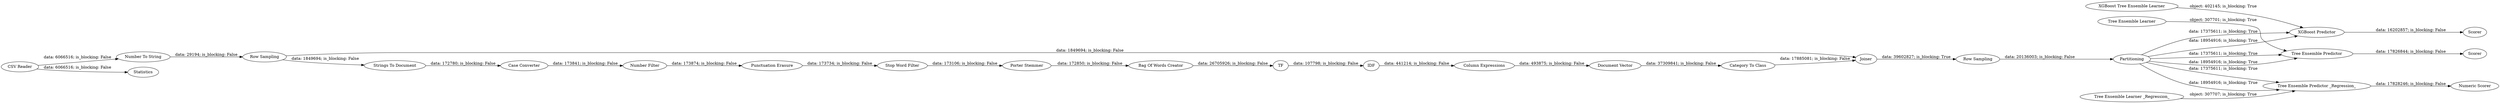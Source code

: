 digraph {
	"7069975868401081478_24" [label="Tree Ensemble Learner"]
	"7069975868401081478_26" [label=Scorer]
	"527691457841083338_10" [label="Punctuation Erasure"]
	"527691457841083338_23" [label=Partitioning]
	"527691457841083338_11" [label="Stop Word Filter"]
	"527691457841083338_12" [label="Porter Stemmer"]
	"527691457841083338_15" [label=TF]
	"527691457841083338_30" [label=Statistics]
	"527691457841083338_4" [label="Number To String"]
	"527691457841083338_2" [label="CSV Reader"]
	"7069975868401081478_25" [label="Tree Ensemble Predictor"]
	"527691457841083338_18" [label="Document Vector"]
	"527691457841083338_21" [label=Joiner]
	"1997213493650275009_35" [label="Tree Ensemble Learner _Regression_"]
	"527691457841083338_9" [label="Number Filter"]
	"527691457841083338_5" [label="Row Sampling"]
	"527691457841083338_6" [label="Strings To Document"]
	"1997213493650275009_33" [label="Numeric Scorer"]
	"1997213493650275009_36" [label="Tree Ensemble Predictor _Regression_"]
	"7348969057015016818_27" [label="XGBoost Tree Ensemble Learner"]
	"7348969057015016818_29" [label=Scorer]
	"527691457841083338_31" [label="Row Sampling"]
	"527691457841083338_8" [label="Case Converter"]
	"527691457841083338_17" [label="Column Expressions"]
	"527691457841083338_14" [label="Bag Of Words Creator"]
	"527691457841083338_19" [label="Category To Class"]
	"7348969057015016818_28" [label="XGBoost Predictor"]
	"527691457841083338_16" [label=IDF]
	"527691457841083338_6" -> "527691457841083338_8" [label="data: 172780; is_blocking: False"]
	"527691457841083338_23" -> "7348969057015016818_28" [label="data: 18954916; is_blocking: True"]
	"527691457841083338_23" -> "7348969057015016818_28" [label="data: 17375611; is_blocking: True"]
	"527691457841083338_2" -> "527691457841083338_4" [label="data: 6066516; is_blocking: False"]
	"527691457841083338_4" -> "527691457841083338_5" [label="data: 29194; is_blocking: False"]
	"7348969057015016818_27" -> "7348969057015016818_28" [label="object: 402145; is_blocking: True"]
	"527691457841083338_23" -> "7069975868401081478_25" [label="data: 18954916; is_blocking: True"]
	"527691457841083338_23" -> "7069975868401081478_25" [label="data: 17375611; is_blocking: True"]
	"1997213493650275009_36" -> "1997213493650275009_33" [label="data: 17828246; is_blocking: False"]
	"527691457841083338_16" -> "527691457841083338_17" [label="data: 441214; is_blocking: False"]
	"7348969057015016818_28" -> "7348969057015016818_29" [label="data: 16202857; is_blocking: False"]
	"527691457841083338_19" -> "527691457841083338_21" [label="data: 17885081; is_blocking: False"]
	"527691457841083338_18" -> "527691457841083338_19" [label="data: 37309841; is_blocking: False"]
	"527691457841083338_8" -> "527691457841083338_9" [label="data: 173841; is_blocking: False"]
	"527691457841083338_5" -> "527691457841083338_6" [label="data: 1849694; is_blocking: False"]
	"527691457841083338_17" -> "527691457841083338_18" [label="data: 493875; is_blocking: False"]
	"527691457841083338_14" -> "527691457841083338_15" [label="data: 26705926; is_blocking: False"]
	"7069975868401081478_25" -> "7069975868401081478_26" [label="data: 17826844; is_blocking: False"]
	"527691457841083338_12" -> "527691457841083338_14" [label="data: 172850; is_blocking: False"]
	"527691457841083338_31" -> "527691457841083338_23" [label="data: 20136003; is_blocking: False"]
	"527691457841083338_15" -> "527691457841083338_16" [label="data: 107798; is_blocking: False"]
	"527691457841083338_21" -> "527691457841083338_31" [label="data: 39602827; is_blocking: True"]
	"527691457841083338_5" -> "527691457841083338_21" [label="data: 1849694; is_blocking: False"]
	"7069975868401081478_24" -> "7069975868401081478_25" [label="object: 307701; is_blocking: True"]
	"527691457841083338_23" -> "1997213493650275009_36" [label="data: 17375611; is_blocking: True"]
	"527691457841083338_23" -> "1997213493650275009_36" [label="data: 18954916; is_blocking: True"]
	"527691457841083338_11" -> "527691457841083338_12" [label="data: 173106; is_blocking: False"]
	"527691457841083338_2" -> "527691457841083338_30" [label="data: 6066516; is_blocking: False"]
	"1997213493650275009_35" -> "1997213493650275009_36" [label="object: 307707; is_blocking: True"]
	"527691457841083338_9" -> "527691457841083338_10" [label="data: 173874; is_blocking: False"]
	"527691457841083338_10" -> "527691457841083338_11" [label="data: 173734; is_blocking: False"]
	rankdir=LR
}
